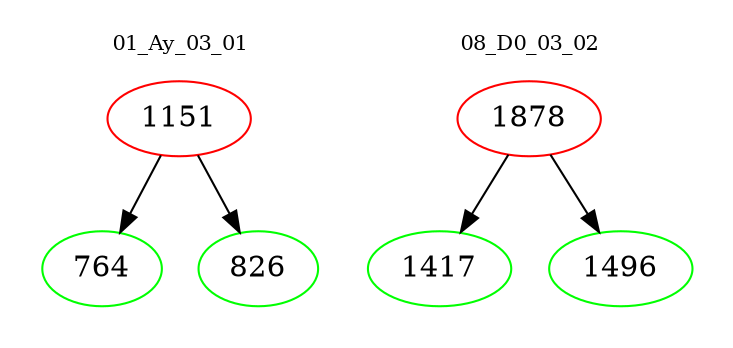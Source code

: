 digraph{
subgraph cluster_0 {
color = white
label = "01_Ay_03_01";
fontsize=10;
T0_1151 [label="1151", color="red"]
T0_1151 -> T0_764 [color="black"]
T0_764 [label="764", color="green"]
T0_1151 -> T0_826 [color="black"]
T0_826 [label="826", color="green"]
}
subgraph cluster_1 {
color = white
label = "08_D0_03_02";
fontsize=10;
T1_1878 [label="1878", color="red"]
T1_1878 -> T1_1417 [color="black"]
T1_1417 [label="1417", color="green"]
T1_1878 -> T1_1496 [color="black"]
T1_1496 [label="1496", color="green"]
}
}
